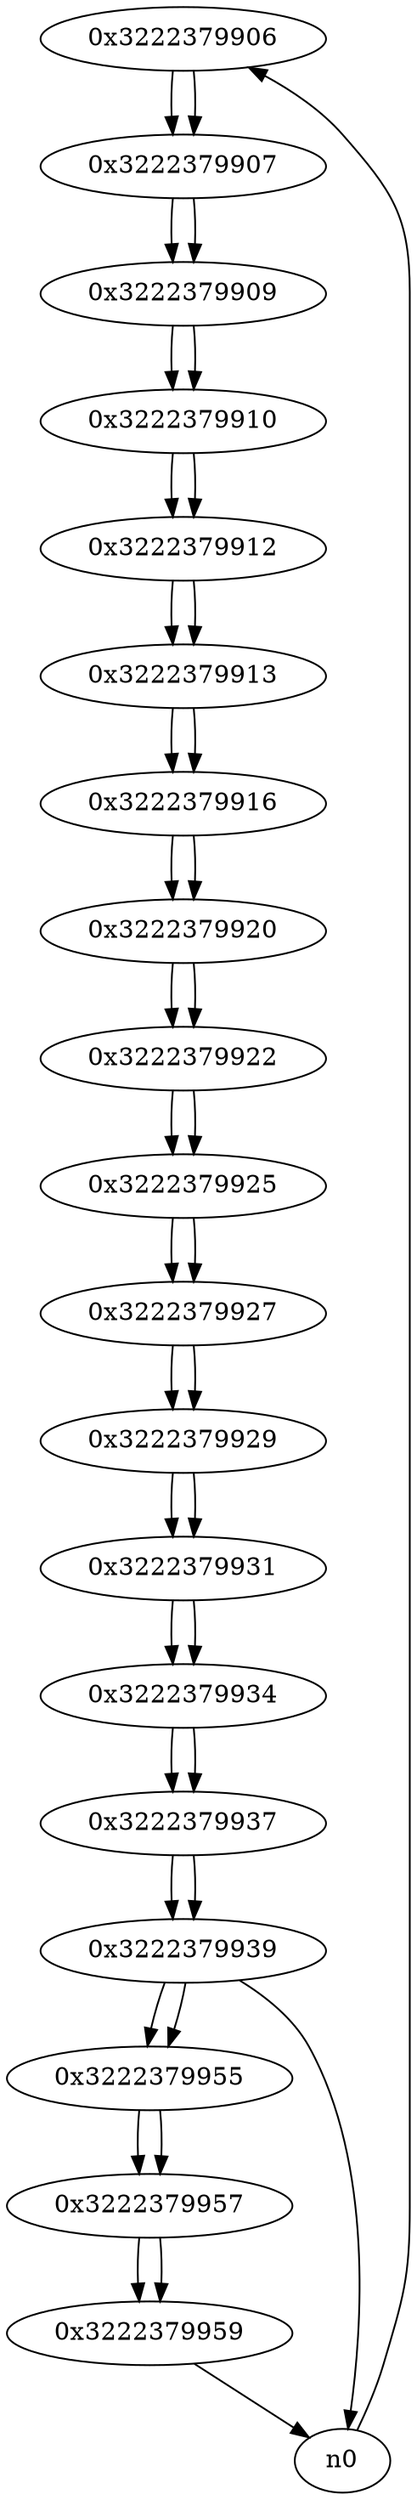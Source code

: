 digraph G{
/* nodes */
  n1 [label="0x3222379906"]
  n2 [label="0x3222379907"]
  n3 [label="0x3222379909"]
  n4 [label="0x3222379910"]
  n5 [label="0x3222379912"]
  n6 [label="0x3222379913"]
  n7 [label="0x3222379916"]
  n8 [label="0x3222379920"]
  n9 [label="0x3222379922"]
  n10 [label="0x3222379925"]
  n11 [label="0x3222379927"]
  n12 [label="0x3222379929"]
  n13 [label="0x3222379931"]
  n14 [label="0x3222379934"]
  n15 [label="0x3222379937"]
  n16 [label="0x3222379939"]
  n17 [label="0x3222379955"]
  n18 [label="0x3222379957"]
  n19 [label="0x3222379959"]
/* edges */
n1 -> n2;
n0 -> n1;
n2 -> n3;
n1 -> n2;
n3 -> n4;
n2 -> n3;
n4 -> n5;
n3 -> n4;
n5 -> n6;
n4 -> n5;
n6 -> n7;
n5 -> n6;
n7 -> n8;
n6 -> n7;
n8 -> n9;
n7 -> n8;
n9 -> n10;
n8 -> n9;
n10 -> n11;
n9 -> n10;
n11 -> n12;
n10 -> n11;
n12 -> n13;
n11 -> n12;
n13 -> n14;
n12 -> n13;
n14 -> n15;
n13 -> n14;
n15 -> n16;
n14 -> n15;
n16 -> n17;
n16 -> n0;
n15 -> n16;
n17 -> n18;
n16 -> n17;
n18 -> n19;
n17 -> n18;
n19 -> n0;
n18 -> n19;
}
